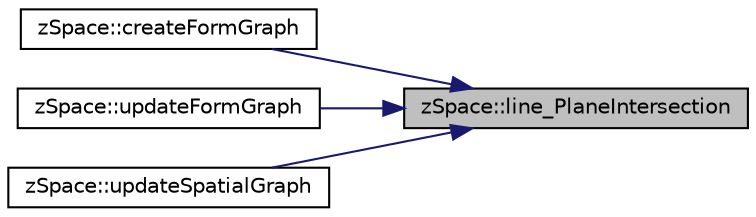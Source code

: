digraph "zSpace::line_PlaneIntersection"
{
 // LATEX_PDF_SIZE
  edge [fontname="Helvetica",fontsize="10",labelfontname="Helvetica",labelfontsize="10"];
  node [fontname="Helvetica",fontsize="10",shape=record];
  rankdir="RL";
  Node107 [label="zSpace::line_PlaneIntersection",height=0.2,width=0.4,color="black", fillcolor="grey75", style="filled", fontcolor="black",tooltip="This method returns the intersection of two lines which is point."];
  Node107 -> Node108 [dir="back",color="midnightblue",fontsize="10",style="solid",fontname="Helvetica"];
  Node108 [label="zSpace::createFormGraph",height=0.2,width=0.4,color="black", fillcolor="white", style="filled",URL="$group__z_polytopal.html#gaf287517e616400c266239e2aa3562b3e",tooltip="This method creates the center line graph based on the input volume meshes."];
  Node107 -> Node109 [dir="back",color="midnightblue",fontsize="10",style="solid",fontname="Helvetica"];
  Node109 [label="zSpace::updateFormGraph",height=0.2,width=0.4,color="black", fillcolor="white", style="filled",URL="$group__z_polytopal.html#ga4e6850be5b5333e95b01d524d2a51d79",tooltip="This method updates the form diagram."];
  Node107 -> Node110 [dir="back",color="midnightblue",fontsize="10",style="solid",fontname="Helvetica"];
  Node110 [label="zSpace::updateSpatialGraph",height=0.2,width=0.4,color="black", fillcolor="white", style="filled",URL="$group__z_spatial_structure.html#ga1b949801964a52e7def70ec461cbd4d6",tooltip="This method updates the form diagram."];
}
